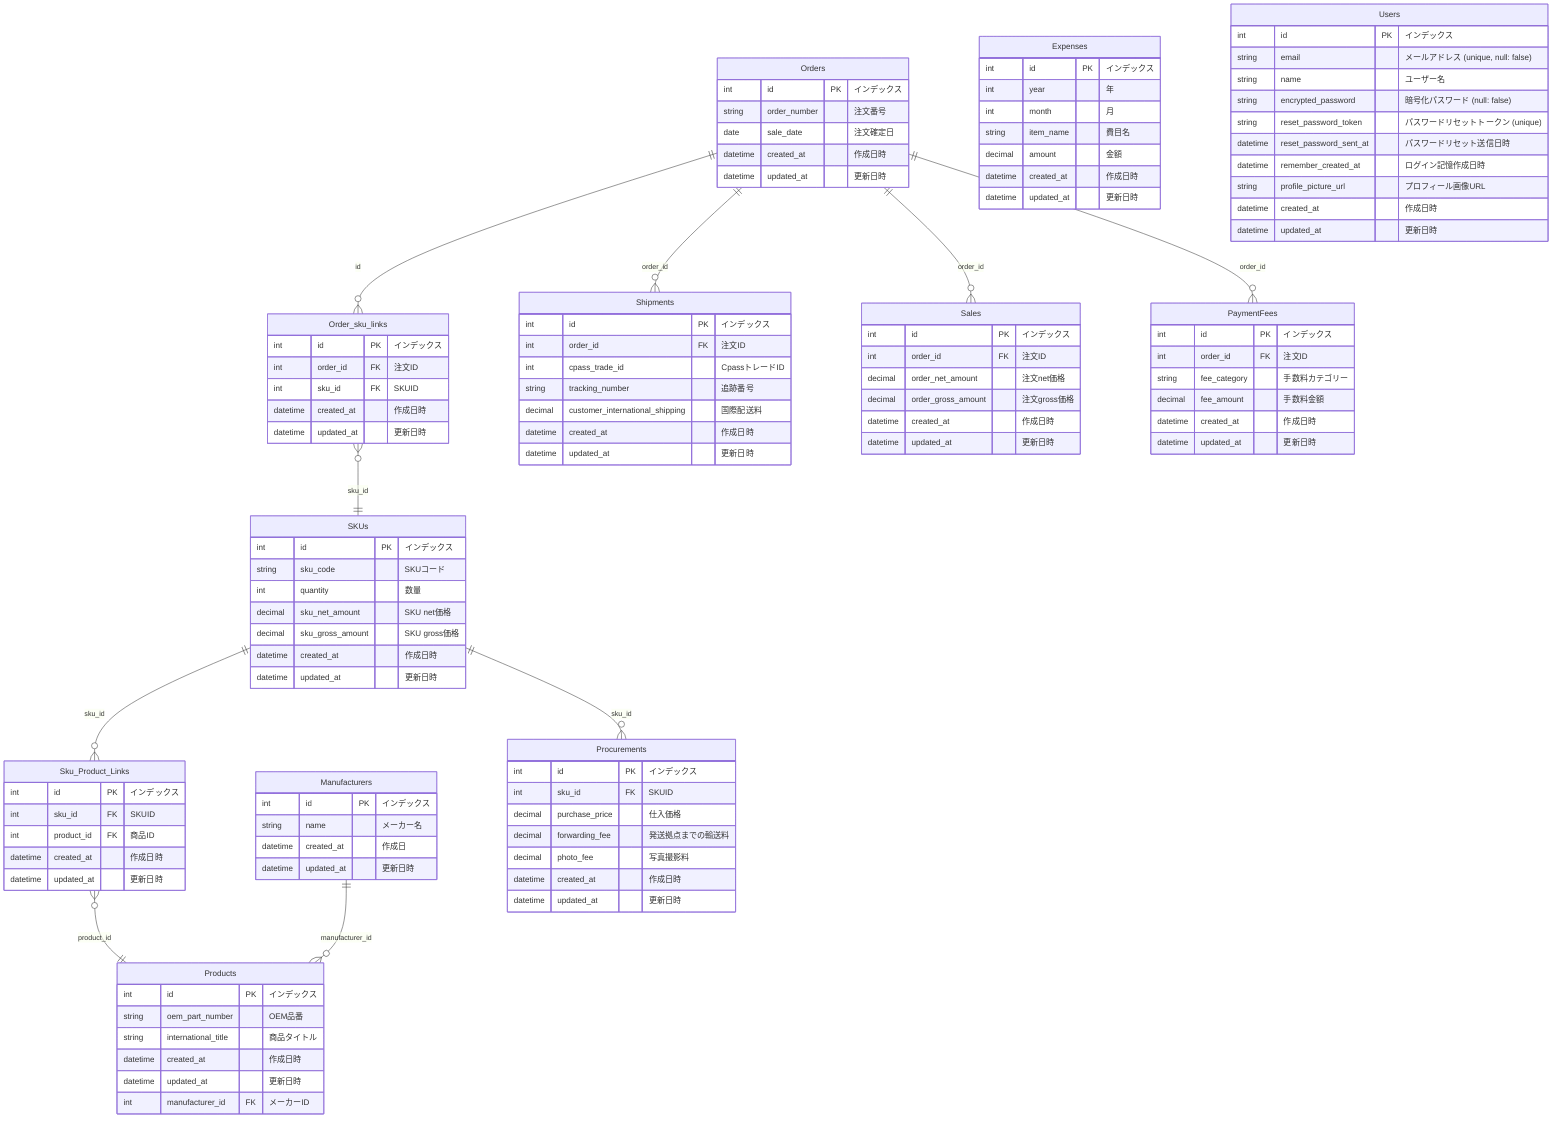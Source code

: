 erDiagram
    Orders {
        int id PK "インデックス"
        string order_number "注文番号"
        date sale_date "注文確定日"
        datetime created_at "作成日時"
        datetime updated_at "更新日時"
    }

    Order_sku_links {
        int id PK "インデックス"
        int order_id FK "注文ID"
        int sku_id FK "SKUID"
        datetime created_at "作成日時"
        datetime updated_at "更新日時"
    }

    SKUs {
        int id PK "インデックス"
        string sku_code "SKUコード"
        int quantity "数量"
        decimal sku_net_amount "SKU net価格"
        decimal sku_gross_amount "SKU gross価格"
        datetime created_at "作成日時"
        datetime updated_at "更新日時"
    }
    Sku_Product_Links {
        int id PK "インデックス"
        int sku_id FK "SKUID"
        int product_id FK "商品ID"
        datetime created_at "作成日時"
        datetime updated_at "更新日時"
    }

    Products {
        int id PK "インデックス"
        string oem_part_number "OEM品番"
        string international_title "商品タイトル"
        datetime created_at "作成日時"
        datetime updated_at "更新日時"
        int manufacturer_id FK "メーカーID"
    }

    Manufacturers {
        int id PK "インデックス"
        string name "メーカー名"
        datetime created_at "作成日"
        datetime updated_at "更新日時"
    }

    Shipments {
        int id PK "インデックス"
        int order_id FK "注文ID"
        int cpass_trade_id "CpassトレードID"
        string tracking_number "追跡番号"
        decimal customer_international_shipping "国際配送料"
        datetime created_at "作成日時"
        datetime updated_at "更新日時"
    }

    Procurements {
        int id PK "インデックス"
        int sku_id FK "SKUID"
        decimal purchase_price "仕入価格"
        decimal forwarding_fee "発送拠点までの輸送料"
        decimal photo_fee "写真撮影料"
        datetime created_at "作成日時"
        datetime updated_at "更新日時"
    }

    Sales {
        int id PK "インデックス"
        int order_id FK "注文ID"
        decimal order_net_amount "注文net価格"
        decimal order_gross_amount "注文gross価格"
        datetime created_at "作成日時"
        datetime updated_at "更新日時"
    }

    PaymentFees {
        int id PK "インデックス"
        int order_id FK "注文ID"
        string fee_category "手数料カテゴリー"
        decimal fee_amount "手数料金額"
        datetime created_at "作成日時"
        datetime updated_at "更新日時"
    }

    Expenses {
        int id PK "インデックス"
        int year "年"
        int month "月"
        string item_name "費目名"
        decimal amount "金額"
        datetime created_at "作成日時"
        datetime updated_at "更新日時"
    }

    Users {
        int id PK "インデックス"
        string email "メールアドレス (unique, null: false)"
        string name "ユーザー名"
        string encrypted_password "暗号化パスワード (null: false)"
        string reset_password_token "パスワードリセットトークン (unique)"
        datetime reset_password_sent_at "パスワードリセット送信日時"
        datetime remember_created_at "ログイン記憶作成日時"
        string profile_picture_url "プロフィール画像URL"
        datetime created_at "作成日時"
        datetime updated_at "更新日時"
    }

    Orders ||--o{ Order_sku_links : "id"
    Order_sku_links }o--|| SKUs : "sku_id"
    SKUs ||--o{ Sku_Product_Links : "sku_id"
    Sku_Product_Links }o--|| Products : "product_id"
    Orders ||--o{ Shipments : "order_id"
    Orders ||--o{ Sales : "order_id"
    Orders ||--o{ PaymentFees : "order_id"
    Manufacturers ||--o{ Products : "manufacturer_id"
    SKUs ||--o{ Procurements : "sku_id"